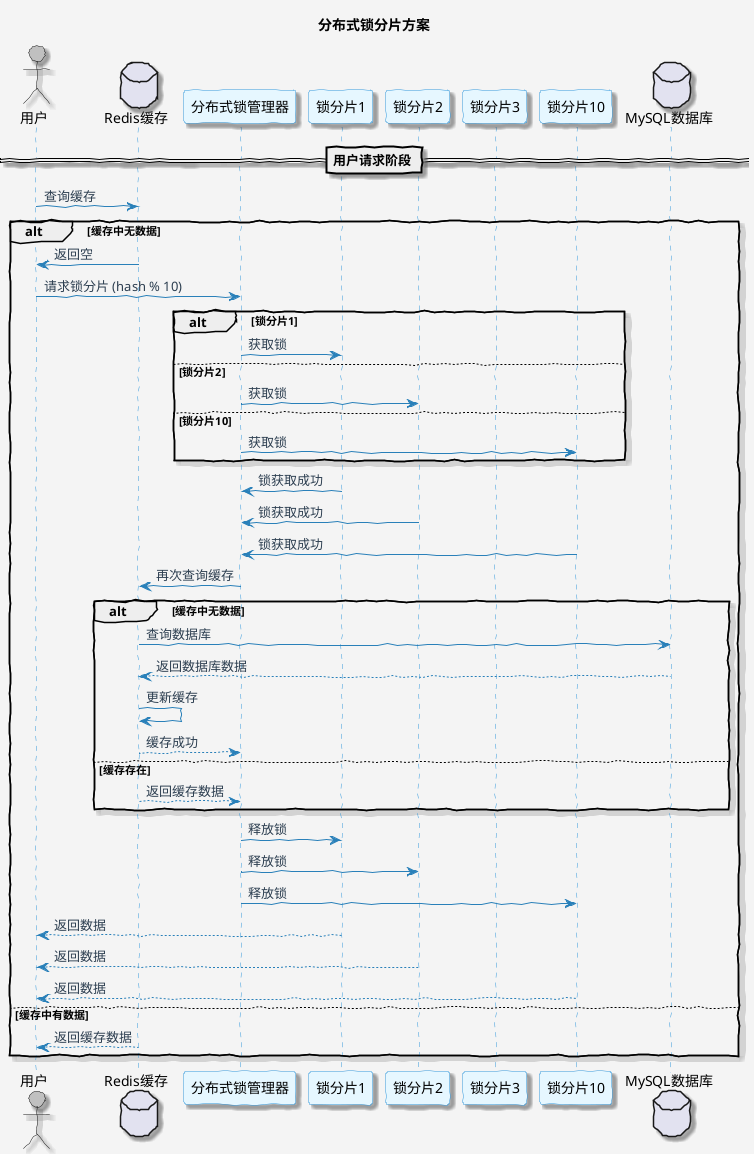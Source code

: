 @startuml
skinparam backgroundColor #F4F4F4
skinparam shadowing true
skinparam handwritten true
skinparam sequence {
    ActorBackgroundColor #C0C0C0
    LifeLineBackgroundColor #F0F0F0
    LifeLineBorderColor #3498DB
    ParticipantBorderColor #3498DB
    ParticipantBackgroundColor #E6F7FF
    ArrowColor #2980B9
    ArrowFontColor #2C3E50
    FontColor #2C3E50
    FontSize 12
}

actor User as "用户"
database Cache as "Redis缓存"
participant LockManager as "分布式锁管理器"
participant Lock1 as "锁分片1"
participant Lock2 as "锁分片2"
participant Lock3 as "锁分片3"
participant Lock10 as "锁分片10"
database MySQL as "MySQL数据库"

title 分布式锁分片方案

== 用户请求阶段 ==
User -> Cache: 查询缓存
alt 缓存中无数据
    Cache -> User: 返回空

    ' 选择锁分片
    User -> LockManager: 请求锁分片 (hash % 10)
    alt 锁分片1
        LockManager -> Lock1: 获取锁
    else 锁分片2
        LockManager -> Lock2: 获取锁
    else 锁分片10
        LockManager -> Lock10: 获取锁
    end

    Lock1 -> LockManager: 锁获取成功
    Lock2 -> LockManager: 锁获取成功
    Lock10 -> LockManager: 锁获取成功

    LockManager -> Cache: 再次查询缓存
    alt 缓存中无数据
        Cache -> MySQL: 查询数据库
        MySQL --> Cache: 返回数据库数据
        Cache -> Cache: 更新缓存
        Cache --> LockManager: 缓存成功
    else 缓存存在
        Cache --> LockManager: 返回缓存数据
    end

    LockManager -> Lock1: 释放锁
    LockManager -> Lock2: 释放锁
    LockManager -> Lock10: 释放锁

    Lock1 --> User: 返回数据
    Lock2 --> User: 返回数据
    Lock10 --> User: 返回数据

else 缓存中有数据
    Cache --> User: 返回缓存数据
end

@enduml
